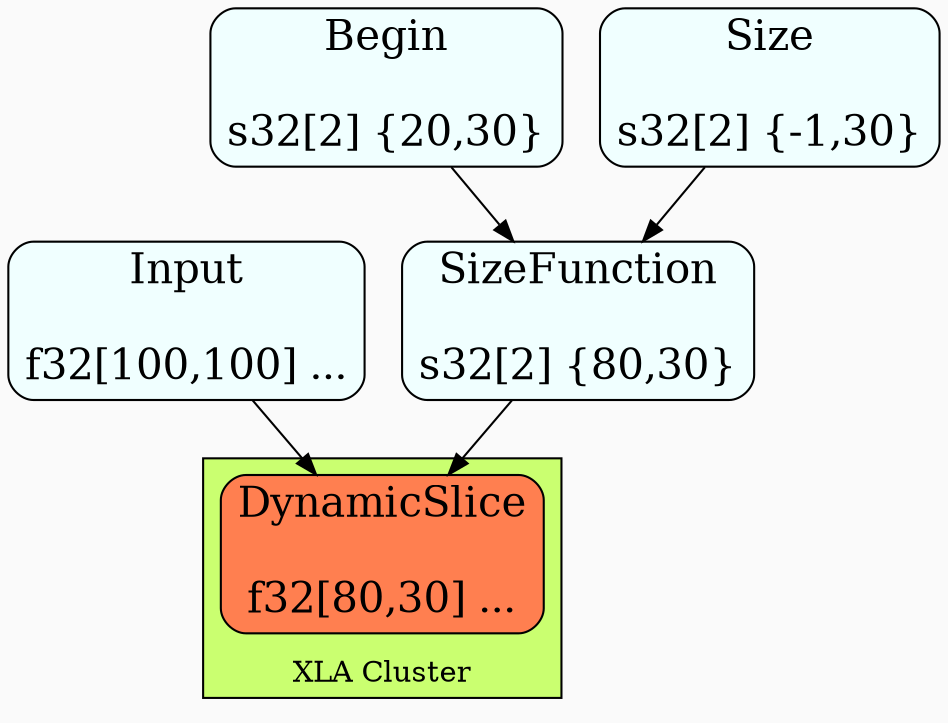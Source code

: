 digraph {
  graph[bgcolor=gray98,compound=true]
  node[fontsize=20,shape=box,fillcolor=azure, style="filled,rounded"]

  subgraph cluster_0 {
    label="XLA Cluster";labelloc="b"
    style=filled
    fillcolor=darkolivegreen1
    node[fillcolor=coral]
    DynamicSlice
  }

  Input[label="Input\n\nf32[100,100] ..."]
  Begin[label="Begin\n\ns32[2] {20,30}"]
  Size[label="Size\n\ns32[2] {-1,30}"]
  SizeFunction[label="SizeFunction\n\ns32[2] {80,30}"]
  DynamicSlice[label="DynamicSlice\n\nf32[80,30] ..."]

  Input -> DynamicSlice
  Begin -> SizeFunction
  Size -> SizeFunction
  SizeFunction -> DynamicSlice
}
